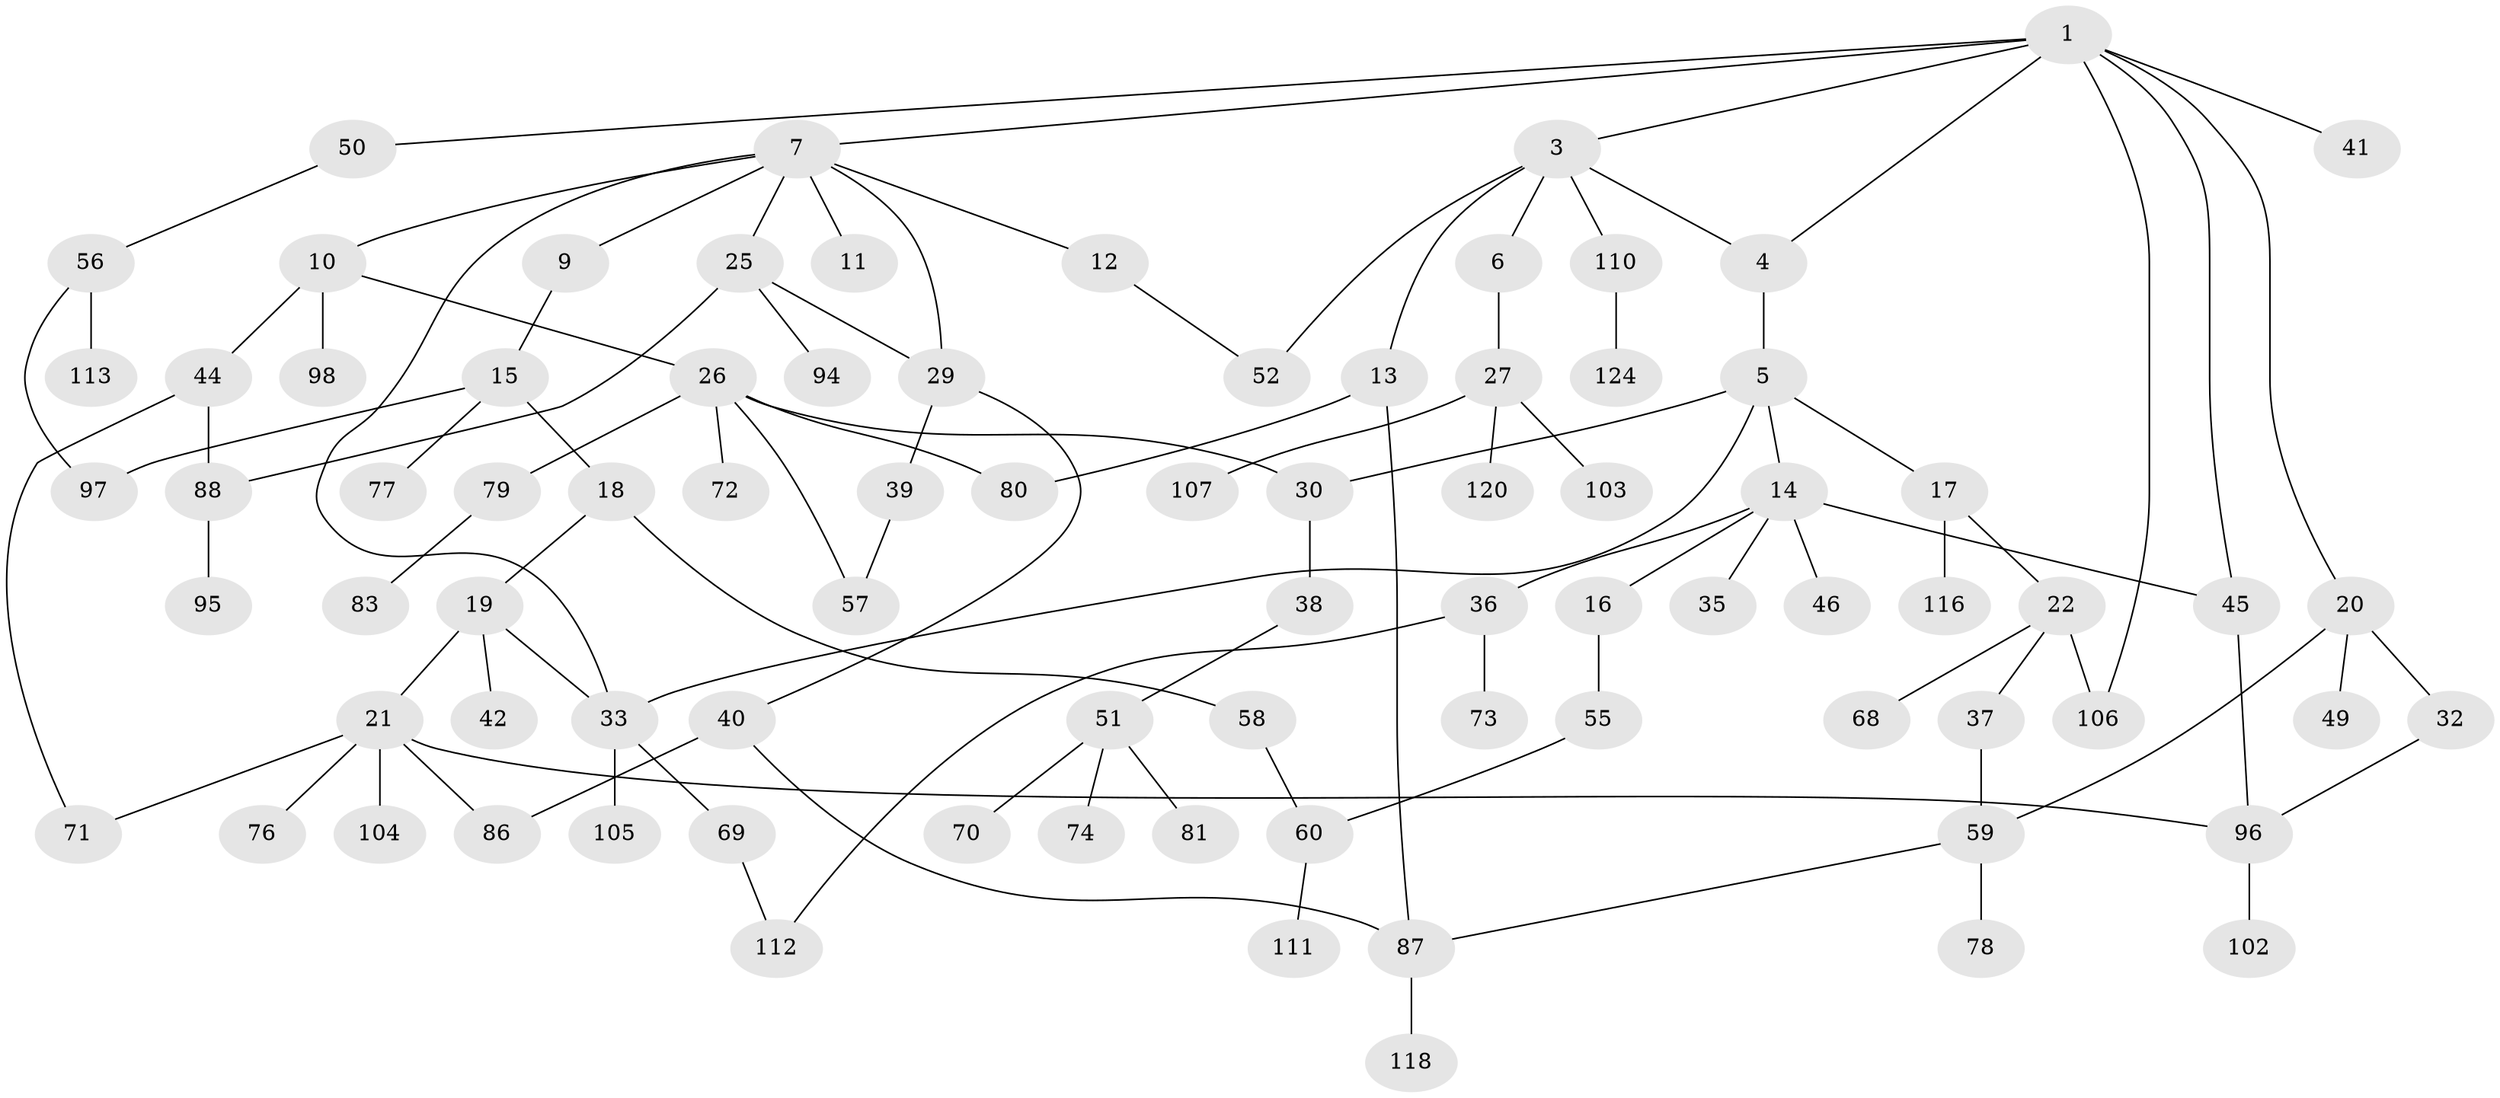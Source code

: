 // Generated by graph-tools (version 1.1) at 2025/23/03/03/25 07:23:31]
// undirected, 84 vertices, 104 edges
graph export_dot {
graph [start="1"]
  node [color=gray90,style=filled];
  1 [super="+2"];
  3 [super="+23"];
  4 [super="+90"];
  5 [super="+48"];
  6;
  7 [super="+8"];
  9;
  10 [super="+63"];
  11;
  12 [super="+65"];
  13 [super="+61"];
  14 [super="+24"];
  15 [super="+34"];
  16;
  17 [super="+100"];
  18 [super="+47"];
  19 [super="+122"];
  20;
  21 [super="+28"];
  22 [super="+53"];
  25 [super="+54"];
  26 [super="+43"];
  27 [super="+101"];
  29 [super="+92"];
  30 [super="+31"];
  32;
  33 [super="+108"];
  35 [super="+84"];
  36 [super="+62"];
  37 [super="+91"];
  38 [super="+67"];
  39;
  40 [super="+121"];
  41;
  42;
  44 [super="+75"];
  45;
  46 [super="+89"];
  49 [super="+123"];
  50;
  51 [super="+64"];
  52;
  55;
  56 [super="+66"];
  57 [super="+117"];
  58 [super="+85"];
  59;
  60 [super="+109"];
  68 [super="+115"];
  69 [super="+126"];
  70;
  71 [super="+93"];
  72;
  73;
  74;
  76 [super="+128"];
  77;
  78;
  79;
  80 [super="+82"];
  81;
  83 [super="+125"];
  86 [super="+99"];
  87 [super="+127"];
  88;
  94;
  95;
  96 [super="+114"];
  97;
  98;
  102;
  103;
  104;
  105;
  106;
  107;
  110;
  111;
  112;
  113;
  116;
  118 [super="+119"];
  120;
  124;
  1 -- 4;
  1 -- 7;
  1 -- 20;
  1 -- 106;
  1 -- 50;
  1 -- 3;
  1 -- 41;
  1 -- 45;
  3 -- 6;
  3 -- 13;
  3 -- 110;
  3 -- 4;
  3 -- 52;
  4 -- 5;
  5 -- 14;
  5 -- 17;
  5 -- 30;
  5 -- 33;
  6 -- 27;
  7 -- 12;
  7 -- 33;
  7 -- 9;
  7 -- 10;
  7 -- 11;
  7 -- 25;
  7 -- 29;
  9 -- 15;
  10 -- 26;
  10 -- 44;
  10 -- 98;
  12 -- 52;
  13 -- 80;
  13 -- 87;
  14 -- 16;
  14 -- 35;
  14 -- 36 [weight=2];
  14 -- 46;
  14 -- 45;
  15 -- 18;
  15 -- 77;
  15 -- 97;
  16 -- 55;
  17 -- 22;
  17 -- 116;
  18 -- 19;
  18 -- 58;
  19 -- 21;
  19 -- 42;
  19 -- 33;
  20 -- 32;
  20 -- 49;
  20 -- 59;
  21 -- 96;
  21 -- 86;
  21 -- 71;
  21 -- 104;
  21 -- 76;
  22 -- 37;
  22 -- 106;
  22 -- 68;
  25 -- 29;
  25 -- 94;
  25 -- 88;
  26 -- 79;
  26 -- 80;
  26 -- 72;
  26 -- 57;
  26 -- 30;
  27 -- 103;
  27 -- 107;
  27 -- 120;
  29 -- 39;
  29 -- 40;
  30 -- 38;
  32 -- 96;
  33 -- 69;
  33 -- 105;
  36 -- 73;
  36 -- 112;
  37 -- 59;
  38 -- 51;
  39 -- 57;
  40 -- 87;
  40 -- 86;
  44 -- 71;
  44 -- 88;
  45 -- 96;
  50 -- 56;
  51 -- 70;
  51 -- 81;
  51 -- 74;
  55 -- 60;
  56 -- 97;
  56 -- 113;
  58 -- 60;
  59 -- 78;
  59 -- 87;
  60 -- 111;
  69 -- 112;
  79 -- 83;
  87 -- 118;
  88 -- 95;
  96 -- 102;
  110 -- 124;
}
